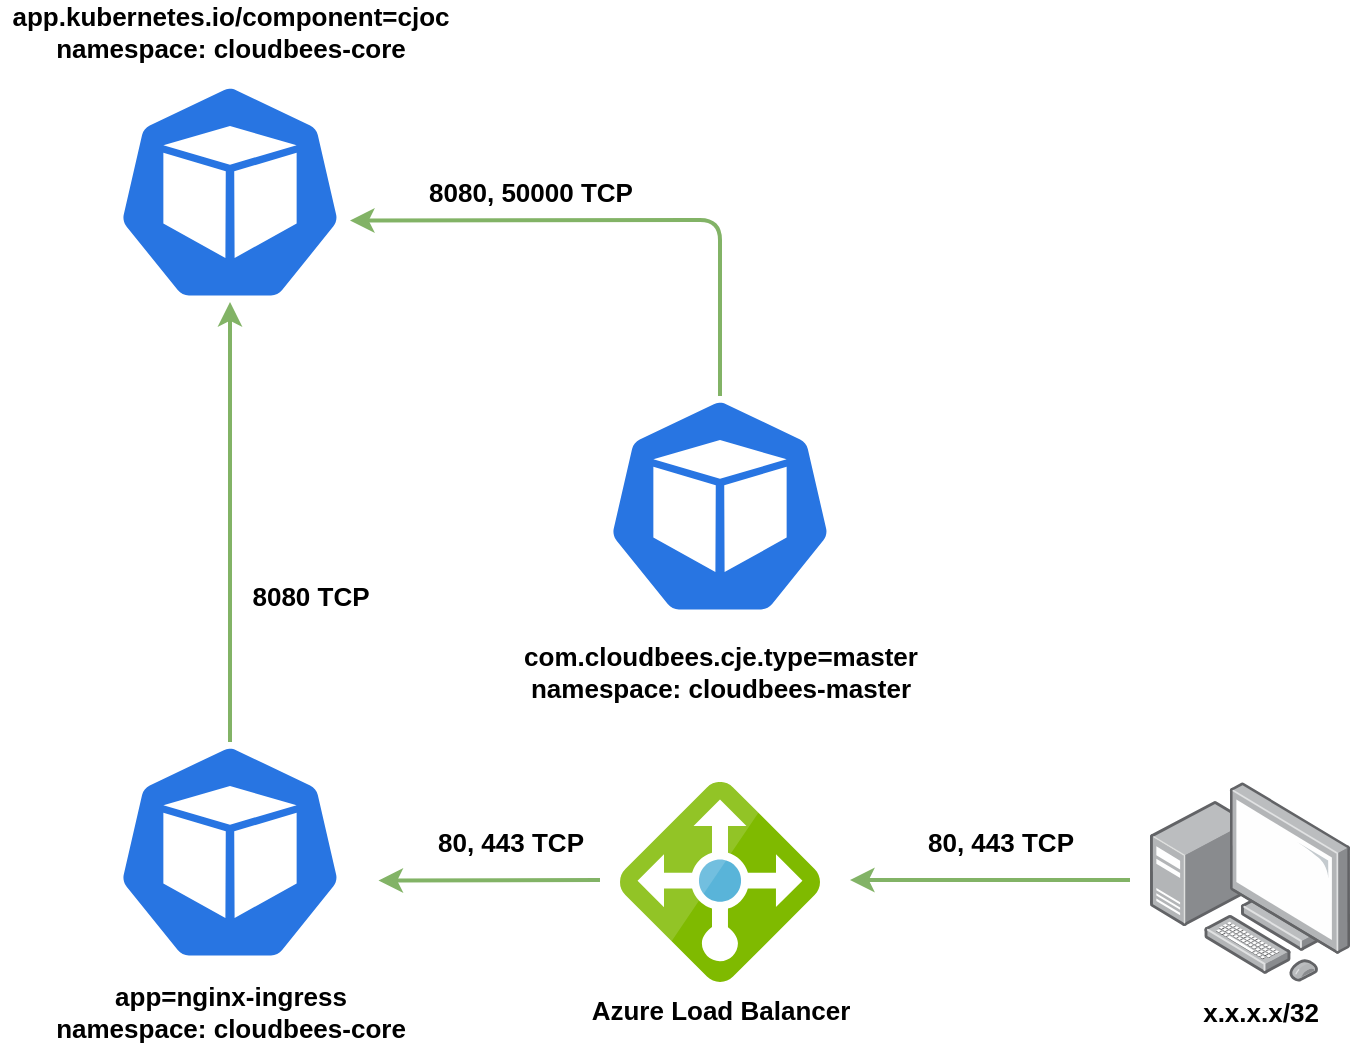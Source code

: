<mxfile version="13.0.1" type="device"><diagram id="a7c2uKM6Eb4iPcTeeew5" name="Page-1"><mxGraphModel dx="782" dy="497" grid="1" gridSize="10" guides="1" tooltips="1" connect="1" arrows="1" fold="1" page="1" pageScale="1" pageWidth="1400" pageHeight="850" math="0" shadow="0"><root><mxCell id="0"/><mxCell id="1" parent="0"/><mxCell id="QIHgrEoPVsCJfBVYqanV-4" value="" style="endArrow=classic;html=1;entryX=0.5;entryY=1;entryDx=0;entryDy=0;strokeWidth=2;fillColor=#d5e8d4;strokeColor=#82b366;entryPerimeter=0;exitX=0.5;exitY=0;exitDx=0;exitDy=0;exitPerimeter=0;" parent="1" source="W6_LaXoYD3RbXHWWiso6-3" target="W6_LaXoYD3RbXHWWiso6-1" edge="1"><mxGeometry width="50" height="50" relative="1" as="geometry"><mxPoint x="550" y="450" as="sourcePoint"/><mxPoint x="550" y="250" as="targetPoint"/></mxGeometry></mxCell><mxCell id="QIHgrEoPVsCJfBVYqanV-5" value="&lt;b style=&quot;font-size: 13px&quot;&gt;8080 TCP&lt;/b&gt;" style="text;html=1;align=center;verticalAlign=middle;resizable=0;points=[];autosize=1;" parent="1" vertex="1"><mxGeometry x="555" y="377" width="70" height="20" as="geometry"/></mxCell><mxCell id="W6_LaXoYD3RbXHWWiso6-1" value="" style="html=1;dashed=0;whitespace=wrap;fillColor=#2875E2;strokeColor=#ffffff;points=[[0.005,0.63,0],[0.1,0.2,0],[0.9,0.2,0],[0.5,0,0],[0.995,0.63,0],[0.72,0.99,0],[0.5,1,0],[0.28,0.99,0]];shape=mxgraph.kubernetes.icon;prIcon=pod;rounded=1;" parent="1" vertex="1"><mxGeometry x="475" y="130" width="150" height="110" as="geometry"/></mxCell><mxCell id="W6_LaXoYD3RbXHWWiso6-2" value="&lt;font style=&quot;font-size: 13px&quot;&gt;&lt;b&gt;app.kubernetes.io/component=cjoc&lt;br&gt;namespace: cloudbees-core&lt;br&gt;&lt;/b&gt;&lt;/font&gt;" style="text;html=1;align=center;verticalAlign=middle;resizable=0;points=[];autosize=1;" parent="1" vertex="1"><mxGeometry x="435" y="90" width="230" height="30" as="geometry"/></mxCell><mxCell id="W6_LaXoYD3RbXHWWiso6-3" value="" style="html=1;dashed=0;whitespace=wrap;fillColor=#2875E2;strokeColor=#ffffff;points=[[0.005,0.63,0],[0.1,0.2,0],[0.9,0.2,0],[0.5,0,0],[0.995,0.63,0],[0.72,0.99,0],[0.5,1,0],[0.28,0.99,0]];shape=mxgraph.kubernetes.icon;prIcon=pod;rounded=1;" parent="1" vertex="1"><mxGeometry x="475" y="460" width="150" height="110" as="geometry"/></mxCell><mxCell id="W6_LaXoYD3RbXHWWiso6-4" value="&lt;font style=&quot;font-size: 13px&quot;&gt;&lt;b&gt;app=nginx-ingress&lt;br&gt;namespace: cloudbees-core&lt;br&gt;&lt;/b&gt;&lt;/font&gt;" style="text;html=1;align=center;verticalAlign=middle;resizable=0;points=[];autosize=1;" parent="1" vertex="1"><mxGeometry x="455" y="580" width="190" height="30" as="geometry"/></mxCell><mxCell id="W6_LaXoYD3RbXHWWiso6-5" value="" style="html=1;dashed=0;whitespace=wrap;fillColor=#2875E2;strokeColor=#ffffff;points=[[0.005,0.63,0],[0.1,0.2,0],[0.9,0.2,0],[0.5,0,0],[0.995,0.63,0],[0.72,0.99,0],[0.5,1,0],[0.28,0.99,0]];shape=mxgraph.kubernetes.icon;prIcon=pod;rounded=1;" parent="1" vertex="1"><mxGeometry x="720" y="287" width="150" height="110" as="geometry"/></mxCell><mxCell id="W6_LaXoYD3RbXHWWiso6-8" value="&lt;font style=&quot;font-size: 13px&quot;&gt;&lt;b&gt;com.cloudbees.cje.type=master&lt;br&gt;namespace: cloudbees-master&lt;br&gt;&lt;/b&gt;&lt;/font&gt;" style="text;html=1;align=center;verticalAlign=middle;resizable=0;points=[];autosize=1;" parent="1" vertex="1"><mxGeometry x="690" y="410" width="210" height="30" as="geometry"/></mxCell><mxCell id="wl3WkaI4ZnuLYHVni1F_-1" value="" style="endArrow=classic;html=1;strokeWidth=2;exitX=0.5;exitY=0;exitDx=0;exitDy=0;exitPerimeter=0;entryX=0.9;entryY=0.63;entryDx=0;entryDy=0;entryPerimeter=0;fillColor=#d5e8d4;strokeColor=#82b366;" parent="1" source="W6_LaXoYD3RbXHWWiso6-5" target="W6_LaXoYD3RbXHWWiso6-1" edge="1"><mxGeometry width="50" height="50" relative="1" as="geometry"><mxPoint x="670" y="450" as="sourcePoint"/><mxPoint x="720" y="400" as="targetPoint"/><Array as="points"><mxPoint x="795" y="199"/></Array></mxGeometry></mxCell><mxCell id="wl3WkaI4ZnuLYHVni1F_-2" value="&lt;font size=&quot;1&quot;&gt;&lt;b style=&quot;font-size: 13px&quot;&gt;8080, 50000 TCP&lt;/b&gt;&lt;/font&gt;" style="text;html=1;align=center;verticalAlign=middle;resizable=0;points=[];autosize=1;" parent="1" vertex="1"><mxGeometry x="640" y="175" width="120" height="20" as="geometry"/></mxCell><mxCell id="qdH6-MeXCHOuoPTxhiOP-1" value="&lt;b&gt;&lt;font style=&quot;font-size: 13px&quot;&gt;Azure Load Balancer&lt;/font&gt;&lt;/b&gt;" style="aspect=fixed;html=1;points=[];align=center;image;fontSize=12;image=img/lib/mscae/Load_Balancer_feature.svg;" parent="1" vertex="1"><mxGeometry x="745" y="480" width="100" height="100" as="geometry"/></mxCell><mxCell id="qdH6-MeXCHOuoPTxhiOP-2" value="" style="points=[];aspect=fixed;html=1;align=center;shadow=0;dashed=0;image;image=img/lib/allied_telesis/computer_and_terminals/Personal_Computer_with_Server.svg;" parent="1" vertex="1"><mxGeometry x="1010" y="480" width="100" height="100" as="geometry"/></mxCell><mxCell id="qdH6-MeXCHOuoPTxhiOP-7" value="" style="endArrow=classic;html=1;strokeWidth=2;fillColor=#d5e8d4;strokeColor=#82b366;" parent="1" edge="1"><mxGeometry width="50" height="50" relative="1" as="geometry"><mxPoint x="1000" y="529" as="sourcePoint"/><mxPoint x="860" y="529" as="targetPoint"/></mxGeometry></mxCell><mxCell id="qdH6-MeXCHOuoPTxhiOP-8" value="&lt;b style=&quot;font-size: 13px&quot;&gt;80, 443 TCP&lt;/b&gt;" style="text;html=1;align=center;verticalAlign=middle;resizable=0;points=[];autosize=1;" parent="1" vertex="1"><mxGeometry x="890" y="500" width="90" height="20" as="geometry"/></mxCell><mxCell id="qdH6-MeXCHOuoPTxhiOP-9" value="" style="endArrow=classic;html=1;strokeWidth=2;fillColor=#d5e8d4;strokeColor=#82b366;entryX=0.995;entryY=0.63;entryDx=0;entryDy=0;entryPerimeter=0;" parent="1" target="W6_LaXoYD3RbXHWWiso6-3" edge="1"><mxGeometry width="50" height="50" relative="1" as="geometry"><mxPoint x="735" y="529" as="sourcePoint"/><mxPoint x="625" y="514" as="targetPoint"/></mxGeometry></mxCell><mxCell id="qdH6-MeXCHOuoPTxhiOP-10" value="&lt;b style=&quot;font-size: 13px&quot;&gt;80, 443 TCP&lt;/b&gt;" style="text;html=1;align=center;verticalAlign=middle;resizable=0;points=[];autosize=1;" parent="1" vertex="1"><mxGeometry x="645" y="500" width="90" height="20" as="geometry"/></mxCell><mxCell id="emjt8YMZaWS3a1-M_bWv-1" value="&lt;b&gt;&lt;font style=&quot;font-size: 13px&quot;&gt;x.x.x.x/32&lt;/font&gt;&lt;/b&gt;" style="text;html=1;align=center;verticalAlign=middle;resizable=0;points=[];autosize=1;" parent="1" vertex="1"><mxGeometry x="1030" y="585" width="70" height="20" as="geometry"/></mxCell></root></mxGraphModel></diagram></mxfile>